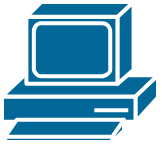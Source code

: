 <mxfile version="22.1.8" type="github">
  <diagram name="第 1 页" id="WUzxgZehIxcN1axo6efn">
    <mxGraphModel dx="1050" dy="635" grid="1" gridSize="10" guides="1" tooltips="1" connect="1" arrows="1" fold="1" page="1" pageScale="1" pageWidth="827" pageHeight="1169" math="0" shadow="0">
      <root>
        <mxCell id="0" />
        <mxCell id="1" parent="0" />
        <mxCell id="Flqz6IGhaKv33WjOdscf-1" value="" style="shape=mxgraph.cisco.computers_and_peripherals.pc;sketch=0;html=1;pointerEvents=1;dashed=0;fillColor=#036897;strokeColor=#ffffff;strokeWidth=2;verticalLabelPosition=bottom;verticalAlign=top;align=center;outlineConnect=0;" vertex="1" parent="1">
          <mxGeometry x="370" y="290" width="78" height="70" as="geometry" />
        </mxCell>
      </root>
    </mxGraphModel>
  </diagram>
</mxfile>
